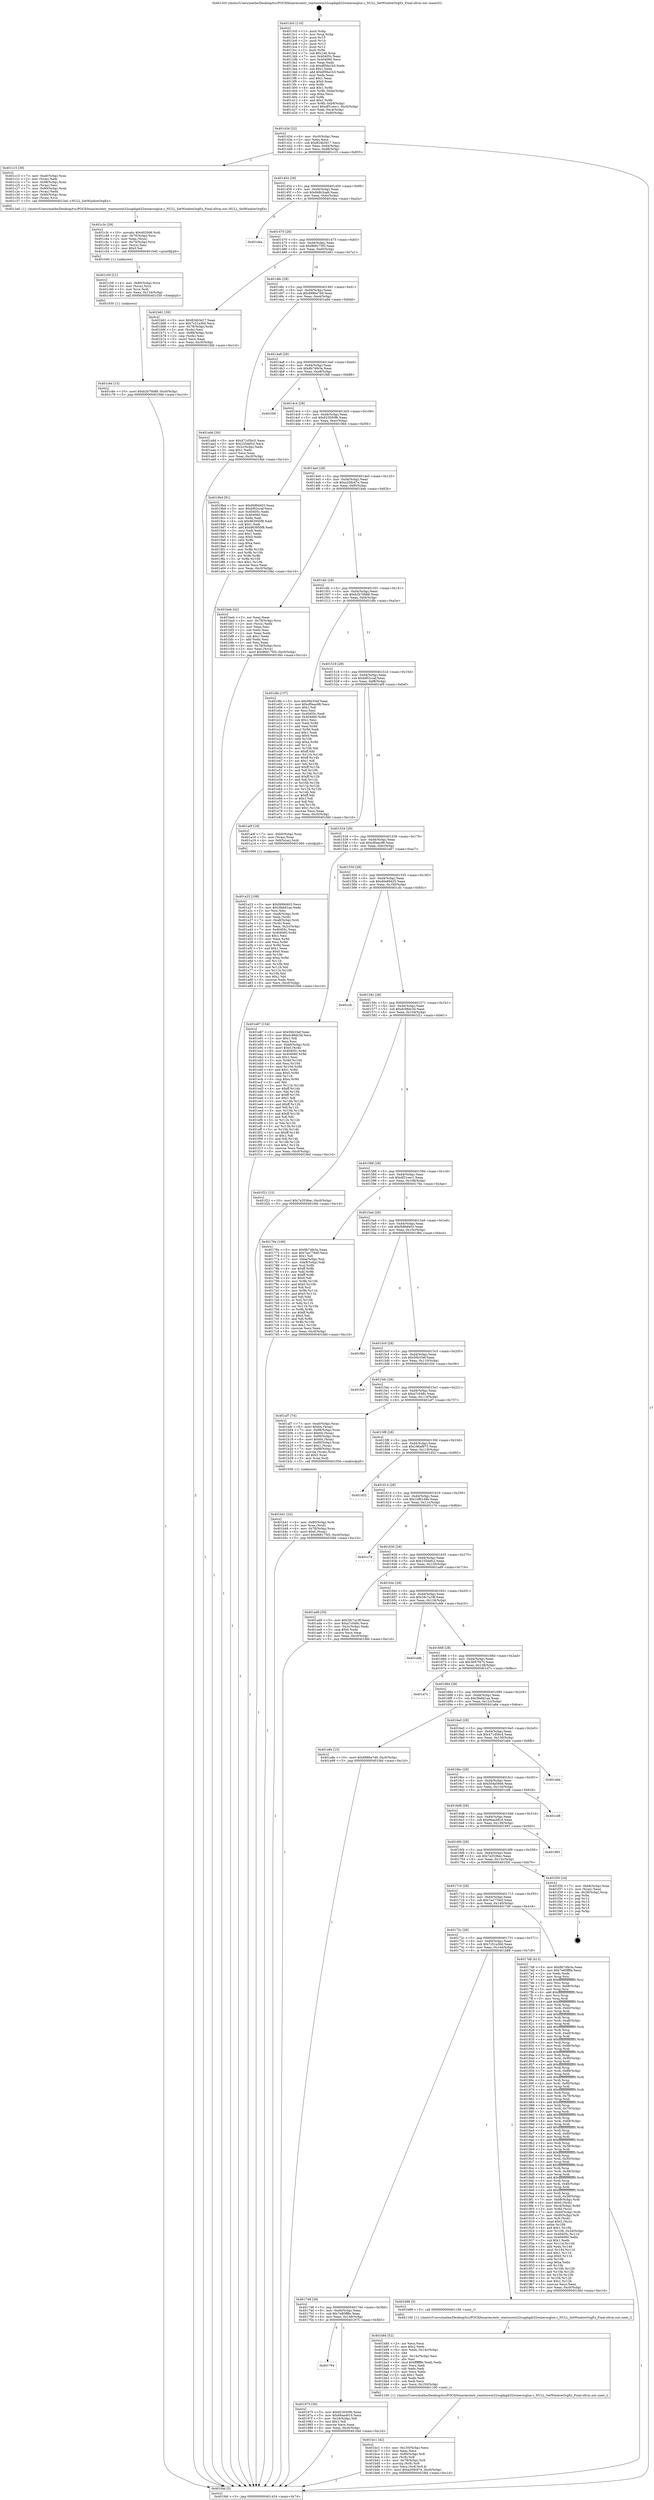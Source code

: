 digraph "0x4013c0" {
  label = "0x4013c0 (/mnt/c/Users/mathe/Desktop/tcc/POCII/binaries/extr_reactoswin32ssgdigdi32winerosglue.c_NULL_SetWindowOrgEx_Final-ollvm.out::main(0))"
  labelloc = "t"
  node[shape=record]

  Entry [label="",width=0.3,height=0.3,shape=circle,fillcolor=black,style=filled]
  "0x401434" [label="{
     0x401434 [32]\l
     | [instrs]\l
     &nbsp;&nbsp;0x401434 \<+6\>: mov -0xc0(%rbp),%eax\l
     &nbsp;&nbsp;0x40143a \<+2\>: mov %eax,%ecx\l
     &nbsp;&nbsp;0x40143c \<+6\>: sub $0x824b3d17,%ecx\l
     &nbsp;&nbsp;0x401442 \<+6\>: mov %eax,-0xd4(%rbp)\l
     &nbsp;&nbsp;0x401448 \<+6\>: mov %ecx,-0xd8(%rbp)\l
     &nbsp;&nbsp;0x40144e \<+6\>: je 0000000000401c15 \<main+0x855\>\l
  }"]
  "0x401c15" [label="{
     0x401c15 [39]\l
     | [instrs]\l
     &nbsp;&nbsp;0x401c15 \<+7\>: mov -0xa0(%rbp),%rax\l
     &nbsp;&nbsp;0x401c1c \<+2\>: mov (%rax),%edi\l
     &nbsp;&nbsp;0x401c1e \<+7\>: mov -0x98(%rbp),%rax\l
     &nbsp;&nbsp;0x401c25 \<+2\>: mov (%rax),%esi\l
     &nbsp;&nbsp;0x401c27 \<+7\>: mov -0x90(%rbp),%rax\l
     &nbsp;&nbsp;0x401c2e \<+2\>: mov (%rax),%edx\l
     &nbsp;&nbsp;0x401c30 \<+4\>: mov -0x80(%rbp),%rax\l
     &nbsp;&nbsp;0x401c34 \<+3\>: mov (%rax),%rcx\l
     &nbsp;&nbsp;0x401c37 \<+5\>: call 00000000004013a0 \<NULL_SetWindowOrgEx\>\l
     | [calls]\l
     &nbsp;&nbsp;0x4013a0 \{1\} (/mnt/c/Users/mathe/Desktop/tcc/POCII/binaries/extr_reactoswin32ssgdigdi32winerosglue.c_NULL_SetWindowOrgEx_Final-ollvm.out::NULL_SetWindowOrgEx)\l
  }"]
  "0x401454" [label="{
     0x401454 [28]\l
     | [instrs]\l
     &nbsp;&nbsp;0x401454 \<+5\>: jmp 0000000000401459 \<main+0x99\>\l
     &nbsp;&nbsp;0x401459 \<+6\>: mov -0xd4(%rbp),%eax\l
     &nbsp;&nbsp;0x40145f \<+5\>: sub $0x848c2aab,%eax\l
     &nbsp;&nbsp;0x401464 \<+6\>: mov %eax,-0xdc(%rbp)\l
     &nbsp;&nbsp;0x40146a \<+6\>: je 0000000000401dea \<main+0xa2a\>\l
  }"]
  Exit [label="",width=0.3,height=0.3,shape=circle,fillcolor=black,style=filled,peripheries=2]
  "0x401dea" [label="{
     0x401dea\l
  }", style=dashed]
  "0x401470" [label="{
     0x401470 [28]\l
     | [instrs]\l
     &nbsp;&nbsp;0x401470 \<+5\>: jmp 0000000000401475 \<main+0xb5\>\l
     &nbsp;&nbsp;0x401475 \<+6\>: mov -0xd4(%rbp),%eax\l
     &nbsp;&nbsp;0x40147b \<+5\>: sub $0x868175f3,%eax\l
     &nbsp;&nbsp;0x401480 \<+6\>: mov %eax,-0xe0(%rbp)\l
     &nbsp;&nbsp;0x401486 \<+6\>: je 0000000000401b61 \<main+0x7a1\>\l
  }"]
  "0x401c6e" [label="{
     0x401c6e [15]\l
     | [instrs]\l
     &nbsp;&nbsp;0x401c6e \<+10\>: movl $0xb2b70b88,-0xc0(%rbp)\l
     &nbsp;&nbsp;0x401c78 \<+5\>: jmp 0000000000401fdd \<main+0xc1d\>\l
  }"]
  "0x401b61" [label="{
     0x401b61 [39]\l
     | [instrs]\l
     &nbsp;&nbsp;0x401b61 \<+5\>: mov $0x824b3d17,%eax\l
     &nbsp;&nbsp;0x401b66 \<+5\>: mov $0x7c51a3b0,%ecx\l
     &nbsp;&nbsp;0x401b6b \<+4\>: mov -0x78(%rbp),%rdx\l
     &nbsp;&nbsp;0x401b6f \<+2\>: mov (%rdx),%esi\l
     &nbsp;&nbsp;0x401b71 \<+7\>: mov -0x88(%rbp),%rdx\l
     &nbsp;&nbsp;0x401b78 \<+2\>: cmp (%rdx),%esi\l
     &nbsp;&nbsp;0x401b7a \<+3\>: cmovl %ecx,%eax\l
     &nbsp;&nbsp;0x401b7d \<+6\>: mov %eax,-0xc0(%rbp)\l
     &nbsp;&nbsp;0x401b83 \<+5\>: jmp 0000000000401fdd \<main+0xc1d\>\l
  }"]
  "0x40148c" [label="{
     0x40148c [28]\l
     | [instrs]\l
     &nbsp;&nbsp;0x40148c \<+5\>: jmp 0000000000401491 \<main+0xd1\>\l
     &nbsp;&nbsp;0x401491 \<+6\>: mov -0xd4(%rbp),%eax\l
     &nbsp;&nbsp;0x401497 \<+5\>: sub $0x8986a749,%eax\l
     &nbsp;&nbsp;0x40149c \<+6\>: mov %eax,-0xe4(%rbp)\l
     &nbsp;&nbsp;0x4014a2 \<+6\>: je 0000000000401a9d \<main+0x6dd\>\l
  }"]
  "0x401c59" [label="{
     0x401c59 [21]\l
     | [instrs]\l
     &nbsp;&nbsp;0x401c59 \<+4\>: mov -0x80(%rbp),%rcx\l
     &nbsp;&nbsp;0x401c5d \<+3\>: mov (%rcx),%rcx\l
     &nbsp;&nbsp;0x401c60 \<+3\>: mov %rcx,%rdi\l
     &nbsp;&nbsp;0x401c63 \<+6\>: mov %eax,-0x154(%rbp)\l
     &nbsp;&nbsp;0x401c69 \<+5\>: call 0000000000401030 \<free@plt\>\l
     | [calls]\l
     &nbsp;&nbsp;0x401030 \{1\} (unknown)\l
  }"]
  "0x401a9d" [label="{
     0x401a9d [30]\l
     | [instrs]\l
     &nbsp;&nbsp;0x401a9d \<+5\>: mov $0x471d5bc5,%eax\l
     &nbsp;&nbsp;0x401aa2 \<+5\>: mov $0x235defc2,%ecx\l
     &nbsp;&nbsp;0x401aa7 \<+3\>: mov -0x2c(%rbp),%edx\l
     &nbsp;&nbsp;0x401aaa \<+3\>: cmp $0x1,%edx\l
     &nbsp;&nbsp;0x401aad \<+3\>: cmovl %ecx,%eax\l
     &nbsp;&nbsp;0x401ab0 \<+6\>: mov %eax,-0xc0(%rbp)\l
     &nbsp;&nbsp;0x401ab6 \<+5\>: jmp 0000000000401fdd \<main+0xc1d\>\l
  }"]
  "0x4014a8" [label="{
     0x4014a8 [28]\l
     | [instrs]\l
     &nbsp;&nbsp;0x4014a8 \<+5\>: jmp 00000000004014ad \<main+0xed\>\l
     &nbsp;&nbsp;0x4014ad \<+6\>: mov -0xd4(%rbp),%eax\l
     &nbsp;&nbsp;0x4014b3 \<+5\>: sub $0x8b74fe3a,%eax\l
     &nbsp;&nbsp;0x4014b8 \<+6\>: mov %eax,-0xe8(%rbp)\l
     &nbsp;&nbsp;0x4014be \<+6\>: je 0000000000401f48 \<main+0xb88\>\l
  }"]
  "0x401c3c" [label="{
     0x401c3c [29]\l
     | [instrs]\l
     &nbsp;&nbsp;0x401c3c \<+10\>: movabs $0x4020d6,%rdi\l
     &nbsp;&nbsp;0x401c46 \<+4\>: mov -0x70(%rbp),%rcx\l
     &nbsp;&nbsp;0x401c4a \<+2\>: mov %eax,(%rcx)\l
     &nbsp;&nbsp;0x401c4c \<+4\>: mov -0x70(%rbp),%rcx\l
     &nbsp;&nbsp;0x401c50 \<+2\>: mov (%rcx),%esi\l
     &nbsp;&nbsp;0x401c52 \<+2\>: mov $0x0,%al\l
     &nbsp;&nbsp;0x401c54 \<+5\>: call 0000000000401040 \<printf@plt\>\l
     | [calls]\l
     &nbsp;&nbsp;0x401040 \{1\} (unknown)\l
  }"]
  "0x401f48" [label="{
     0x401f48\l
  }", style=dashed]
  "0x4014c4" [label="{
     0x4014c4 [28]\l
     | [instrs]\l
     &nbsp;&nbsp;0x4014c4 \<+5\>: jmp 00000000004014c9 \<main+0x109\>\l
     &nbsp;&nbsp;0x4014c9 \<+6\>: mov -0xd4(%rbp),%eax\l
     &nbsp;&nbsp;0x4014cf \<+5\>: sub $0x923050fb,%eax\l
     &nbsp;&nbsp;0x4014d4 \<+6\>: mov %eax,-0xec(%rbp)\l
     &nbsp;&nbsp;0x4014da \<+6\>: je 00000000004019b4 \<main+0x5f4\>\l
  }"]
  "0x401bc1" [label="{
     0x401bc1 [42]\l
     | [instrs]\l
     &nbsp;&nbsp;0x401bc1 \<+6\>: mov -0x150(%rbp),%ecx\l
     &nbsp;&nbsp;0x401bc7 \<+3\>: imul %eax,%ecx\l
     &nbsp;&nbsp;0x401bca \<+4\>: mov -0x80(%rbp),%r8\l
     &nbsp;&nbsp;0x401bce \<+3\>: mov (%r8),%r8\l
     &nbsp;&nbsp;0x401bd1 \<+4\>: mov -0x78(%rbp),%r9\l
     &nbsp;&nbsp;0x401bd5 \<+3\>: movslq (%r9),%r9\l
     &nbsp;&nbsp;0x401bd8 \<+4\>: mov %ecx,(%r8,%r9,4)\l
     &nbsp;&nbsp;0x401bdc \<+10\>: movl $0xa209c67e,-0xc0(%rbp)\l
     &nbsp;&nbsp;0x401be6 \<+5\>: jmp 0000000000401fdd \<main+0xc1d\>\l
  }"]
  "0x4019b4" [label="{
     0x4019b4 [91]\l
     | [instrs]\l
     &nbsp;&nbsp;0x4019b4 \<+5\>: mov $0xf499d403,%eax\l
     &nbsp;&nbsp;0x4019b9 \<+5\>: mov $0xbf02ccaf,%ecx\l
     &nbsp;&nbsp;0x4019be \<+7\>: mov 0x40405c,%edx\l
     &nbsp;&nbsp;0x4019c5 \<+7\>: mov 0x404060,%esi\l
     &nbsp;&nbsp;0x4019cc \<+2\>: mov %edx,%edi\l
     &nbsp;&nbsp;0x4019ce \<+6\>: sub $0x863950f8,%edi\l
     &nbsp;&nbsp;0x4019d4 \<+3\>: sub $0x1,%edi\l
     &nbsp;&nbsp;0x4019d7 \<+6\>: add $0x863950f8,%edi\l
     &nbsp;&nbsp;0x4019dd \<+3\>: imul %edi,%edx\l
     &nbsp;&nbsp;0x4019e0 \<+3\>: and $0x1,%edx\l
     &nbsp;&nbsp;0x4019e3 \<+3\>: cmp $0x0,%edx\l
     &nbsp;&nbsp;0x4019e6 \<+4\>: sete %r8b\l
     &nbsp;&nbsp;0x4019ea \<+3\>: cmp $0xa,%esi\l
     &nbsp;&nbsp;0x4019ed \<+4\>: setl %r9b\l
     &nbsp;&nbsp;0x4019f1 \<+3\>: mov %r8b,%r10b\l
     &nbsp;&nbsp;0x4019f4 \<+3\>: and %r9b,%r10b\l
     &nbsp;&nbsp;0x4019f7 \<+3\>: xor %r9b,%r8b\l
     &nbsp;&nbsp;0x4019fa \<+3\>: or %r8b,%r10b\l
     &nbsp;&nbsp;0x4019fd \<+4\>: test $0x1,%r10b\l
     &nbsp;&nbsp;0x401a01 \<+3\>: cmovne %ecx,%eax\l
     &nbsp;&nbsp;0x401a04 \<+6\>: mov %eax,-0xc0(%rbp)\l
     &nbsp;&nbsp;0x401a0a \<+5\>: jmp 0000000000401fdd \<main+0xc1d\>\l
  }"]
  "0x4014e0" [label="{
     0x4014e0 [28]\l
     | [instrs]\l
     &nbsp;&nbsp;0x4014e0 \<+5\>: jmp 00000000004014e5 \<main+0x125\>\l
     &nbsp;&nbsp;0x4014e5 \<+6\>: mov -0xd4(%rbp),%eax\l
     &nbsp;&nbsp;0x4014eb \<+5\>: sub $0xa209c67e,%eax\l
     &nbsp;&nbsp;0x4014f0 \<+6\>: mov %eax,-0xf0(%rbp)\l
     &nbsp;&nbsp;0x4014f6 \<+6\>: je 0000000000401beb \<main+0x82b\>\l
  }"]
  "0x401b8d" [label="{
     0x401b8d [52]\l
     | [instrs]\l
     &nbsp;&nbsp;0x401b8d \<+2\>: xor %ecx,%ecx\l
     &nbsp;&nbsp;0x401b8f \<+5\>: mov $0x2,%edx\l
     &nbsp;&nbsp;0x401b94 \<+6\>: mov %edx,-0x14c(%rbp)\l
     &nbsp;&nbsp;0x401b9a \<+1\>: cltd\l
     &nbsp;&nbsp;0x401b9b \<+6\>: mov -0x14c(%rbp),%esi\l
     &nbsp;&nbsp;0x401ba1 \<+2\>: idiv %esi\l
     &nbsp;&nbsp;0x401ba3 \<+6\>: imul $0xfffffffe,%edx,%edx\l
     &nbsp;&nbsp;0x401ba9 \<+2\>: mov %ecx,%edi\l
     &nbsp;&nbsp;0x401bab \<+2\>: sub %edx,%edi\l
     &nbsp;&nbsp;0x401bad \<+2\>: mov %ecx,%edx\l
     &nbsp;&nbsp;0x401baf \<+3\>: sub $0x1,%edx\l
     &nbsp;&nbsp;0x401bb2 \<+2\>: add %edx,%edi\l
     &nbsp;&nbsp;0x401bb4 \<+2\>: sub %edi,%ecx\l
     &nbsp;&nbsp;0x401bb6 \<+6\>: mov %ecx,-0x150(%rbp)\l
     &nbsp;&nbsp;0x401bbc \<+5\>: call 0000000000401160 \<next_i\>\l
     | [calls]\l
     &nbsp;&nbsp;0x401160 \{1\} (/mnt/c/Users/mathe/Desktop/tcc/POCII/binaries/extr_reactoswin32ssgdigdi32winerosglue.c_NULL_SetWindowOrgEx_Final-ollvm.out::next_i)\l
  }"]
  "0x401beb" [label="{
     0x401beb [42]\l
     | [instrs]\l
     &nbsp;&nbsp;0x401beb \<+2\>: xor %eax,%eax\l
     &nbsp;&nbsp;0x401bed \<+4\>: mov -0x78(%rbp),%rcx\l
     &nbsp;&nbsp;0x401bf1 \<+2\>: mov (%rcx),%edx\l
     &nbsp;&nbsp;0x401bf3 \<+2\>: mov %eax,%esi\l
     &nbsp;&nbsp;0x401bf5 \<+2\>: sub %edx,%esi\l
     &nbsp;&nbsp;0x401bf7 \<+2\>: mov %eax,%edx\l
     &nbsp;&nbsp;0x401bf9 \<+3\>: sub $0x1,%edx\l
     &nbsp;&nbsp;0x401bfc \<+2\>: add %edx,%esi\l
     &nbsp;&nbsp;0x401bfe \<+2\>: sub %esi,%eax\l
     &nbsp;&nbsp;0x401c00 \<+4\>: mov -0x78(%rbp),%rcx\l
     &nbsp;&nbsp;0x401c04 \<+2\>: mov %eax,(%rcx)\l
     &nbsp;&nbsp;0x401c06 \<+10\>: movl $0x868175f3,-0xc0(%rbp)\l
     &nbsp;&nbsp;0x401c10 \<+5\>: jmp 0000000000401fdd \<main+0xc1d\>\l
  }"]
  "0x4014fc" [label="{
     0x4014fc [28]\l
     | [instrs]\l
     &nbsp;&nbsp;0x4014fc \<+5\>: jmp 0000000000401501 \<main+0x141\>\l
     &nbsp;&nbsp;0x401501 \<+6\>: mov -0xd4(%rbp),%eax\l
     &nbsp;&nbsp;0x401507 \<+5\>: sub $0xb2b70b88,%eax\l
     &nbsp;&nbsp;0x40150c \<+6\>: mov %eax,-0xf4(%rbp)\l
     &nbsp;&nbsp;0x401512 \<+6\>: je 0000000000401dfe \<main+0xa3e\>\l
  }"]
  "0x401b41" [label="{
     0x401b41 [32]\l
     | [instrs]\l
     &nbsp;&nbsp;0x401b41 \<+4\>: mov -0x80(%rbp),%rdi\l
     &nbsp;&nbsp;0x401b45 \<+3\>: mov %rax,(%rdi)\l
     &nbsp;&nbsp;0x401b48 \<+4\>: mov -0x78(%rbp),%rax\l
     &nbsp;&nbsp;0x401b4c \<+6\>: movl $0x0,(%rax)\l
     &nbsp;&nbsp;0x401b52 \<+10\>: movl $0x868175f3,-0xc0(%rbp)\l
     &nbsp;&nbsp;0x401b5c \<+5\>: jmp 0000000000401fdd \<main+0xc1d\>\l
  }"]
  "0x401dfe" [label="{
     0x401dfe [137]\l
     | [instrs]\l
     &nbsp;&nbsp;0x401dfe \<+5\>: mov $0x56b33ef,%eax\l
     &nbsp;&nbsp;0x401e03 \<+5\>: mov $0xcf0eac98,%ecx\l
     &nbsp;&nbsp;0x401e08 \<+2\>: mov $0x1,%dl\l
     &nbsp;&nbsp;0x401e0a \<+2\>: xor %esi,%esi\l
     &nbsp;&nbsp;0x401e0c \<+7\>: mov 0x40405c,%edi\l
     &nbsp;&nbsp;0x401e13 \<+8\>: mov 0x404060,%r8d\l
     &nbsp;&nbsp;0x401e1b \<+3\>: sub $0x1,%esi\l
     &nbsp;&nbsp;0x401e1e \<+3\>: mov %edi,%r9d\l
     &nbsp;&nbsp;0x401e21 \<+3\>: add %esi,%r9d\l
     &nbsp;&nbsp;0x401e24 \<+4\>: imul %r9d,%edi\l
     &nbsp;&nbsp;0x401e28 \<+3\>: and $0x1,%edi\l
     &nbsp;&nbsp;0x401e2b \<+3\>: cmp $0x0,%edi\l
     &nbsp;&nbsp;0x401e2e \<+4\>: sete %r10b\l
     &nbsp;&nbsp;0x401e32 \<+4\>: cmp $0xa,%r8d\l
     &nbsp;&nbsp;0x401e36 \<+4\>: setl %r11b\l
     &nbsp;&nbsp;0x401e3a \<+3\>: mov %r10b,%bl\l
     &nbsp;&nbsp;0x401e3d \<+3\>: xor $0xff,%bl\l
     &nbsp;&nbsp;0x401e40 \<+3\>: mov %r11b,%r14b\l
     &nbsp;&nbsp;0x401e43 \<+4\>: xor $0xff,%r14b\l
     &nbsp;&nbsp;0x401e47 \<+3\>: xor $0x1,%dl\l
     &nbsp;&nbsp;0x401e4a \<+3\>: mov %bl,%r15b\l
     &nbsp;&nbsp;0x401e4d \<+4\>: and $0xff,%r15b\l
     &nbsp;&nbsp;0x401e51 \<+3\>: and %dl,%r10b\l
     &nbsp;&nbsp;0x401e54 \<+3\>: mov %r14b,%r12b\l
     &nbsp;&nbsp;0x401e57 \<+4\>: and $0xff,%r12b\l
     &nbsp;&nbsp;0x401e5b \<+3\>: and %dl,%r11b\l
     &nbsp;&nbsp;0x401e5e \<+3\>: or %r10b,%r15b\l
     &nbsp;&nbsp;0x401e61 \<+3\>: or %r11b,%r12b\l
     &nbsp;&nbsp;0x401e64 \<+3\>: xor %r12b,%r15b\l
     &nbsp;&nbsp;0x401e67 \<+3\>: or %r14b,%bl\l
     &nbsp;&nbsp;0x401e6a \<+3\>: xor $0xff,%bl\l
     &nbsp;&nbsp;0x401e6d \<+3\>: or $0x1,%dl\l
     &nbsp;&nbsp;0x401e70 \<+2\>: and %dl,%bl\l
     &nbsp;&nbsp;0x401e72 \<+3\>: or %bl,%r15b\l
     &nbsp;&nbsp;0x401e75 \<+4\>: test $0x1,%r15b\l
     &nbsp;&nbsp;0x401e79 \<+3\>: cmovne %ecx,%eax\l
     &nbsp;&nbsp;0x401e7c \<+6\>: mov %eax,-0xc0(%rbp)\l
     &nbsp;&nbsp;0x401e82 \<+5\>: jmp 0000000000401fdd \<main+0xc1d\>\l
  }"]
  "0x401518" [label="{
     0x401518 [28]\l
     | [instrs]\l
     &nbsp;&nbsp;0x401518 \<+5\>: jmp 000000000040151d \<main+0x15d\>\l
     &nbsp;&nbsp;0x40151d \<+6\>: mov -0xd4(%rbp),%eax\l
     &nbsp;&nbsp;0x401523 \<+5\>: sub $0xbf02ccaf,%eax\l
     &nbsp;&nbsp;0x401528 \<+6\>: mov %eax,-0xf8(%rbp)\l
     &nbsp;&nbsp;0x40152e \<+6\>: je 0000000000401a0f \<main+0x64f\>\l
  }"]
  "0x401a22" [label="{
     0x401a22 [108]\l
     | [instrs]\l
     &nbsp;&nbsp;0x401a22 \<+5\>: mov $0xf499d403,%ecx\l
     &nbsp;&nbsp;0x401a27 \<+5\>: mov $0x3fa6d1ae,%edx\l
     &nbsp;&nbsp;0x401a2c \<+2\>: xor %esi,%esi\l
     &nbsp;&nbsp;0x401a2e \<+7\>: mov -0xa8(%rbp),%rdi\l
     &nbsp;&nbsp;0x401a35 \<+2\>: mov %eax,(%rdi)\l
     &nbsp;&nbsp;0x401a37 \<+7\>: mov -0xa8(%rbp),%rdi\l
     &nbsp;&nbsp;0x401a3e \<+2\>: mov (%rdi),%eax\l
     &nbsp;&nbsp;0x401a40 \<+3\>: mov %eax,-0x2c(%rbp)\l
     &nbsp;&nbsp;0x401a43 \<+7\>: mov 0x40405c,%eax\l
     &nbsp;&nbsp;0x401a4a \<+8\>: mov 0x404060,%r8d\l
     &nbsp;&nbsp;0x401a52 \<+3\>: sub $0x1,%esi\l
     &nbsp;&nbsp;0x401a55 \<+3\>: mov %eax,%r9d\l
     &nbsp;&nbsp;0x401a58 \<+3\>: add %esi,%r9d\l
     &nbsp;&nbsp;0x401a5b \<+4\>: imul %r9d,%eax\l
     &nbsp;&nbsp;0x401a5f \<+3\>: and $0x1,%eax\l
     &nbsp;&nbsp;0x401a62 \<+3\>: cmp $0x0,%eax\l
     &nbsp;&nbsp;0x401a65 \<+4\>: sete %r10b\l
     &nbsp;&nbsp;0x401a69 \<+4\>: cmp $0xa,%r8d\l
     &nbsp;&nbsp;0x401a6d \<+4\>: setl %r11b\l
     &nbsp;&nbsp;0x401a71 \<+3\>: mov %r10b,%bl\l
     &nbsp;&nbsp;0x401a74 \<+3\>: and %r11b,%bl\l
     &nbsp;&nbsp;0x401a77 \<+3\>: xor %r11b,%r10b\l
     &nbsp;&nbsp;0x401a7a \<+3\>: or %r10b,%bl\l
     &nbsp;&nbsp;0x401a7d \<+3\>: test $0x1,%bl\l
     &nbsp;&nbsp;0x401a80 \<+3\>: cmovne %edx,%ecx\l
     &nbsp;&nbsp;0x401a83 \<+6\>: mov %ecx,-0xc0(%rbp)\l
     &nbsp;&nbsp;0x401a89 \<+5\>: jmp 0000000000401fdd \<main+0xc1d\>\l
  }"]
  "0x401a0f" [label="{
     0x401a0f [19]\l
     | [instrs]\l
     &nbsp;&nbsp;0x401a0f \<+7\>: mov -0xb0(%rbp),%rax\l
     &nbsp;&nbsp;0x401a16 \<+3\>: mov (%rax),%rax\l
     &nbsp;&nbsp;0x401a19 \<+4\>: mov 0x8(%rax),%rdi\l
     &nbsp;&nbsp;0x401a1d \<+5\>: call 0000000000401060 \<atoi@plt\>\l
     | [calls]\l
     &nbsp;&nbsp;0x401060 \{1\} (unknown)\l
  }"]
  "0x401534" [label="{
     0x401534 [28]\l
     | [instrs]\l
     &nbsp;&nbsp;0x401534 \<+5\>: jmp 0000000000401539 \<main+0x179\>\l
     &nbsp;&nbsp;0x401539 \<+6\>: mov -0xd4(%rbp),%eax\l
     &nbsp;&nbsp;0x40153f \<+5\>: sub $0xcf0eac98,%eax\l
     &nbsp;&nbsp;0x401544 \<+6\>: mov %eax,-0xfc(%rbp)\l
     &nbsp;&nbsp;0x40154a \<+6\>: je 0000000000401e87 \<main+0xac7\>\l
  }"]
  "0x401764" [label="{
     0x401764\l
  }", style=dashed]
  "0x401e87" [label="{
     0x401e87 [154]\l
     | [instrs]\l
     &nbsp;&nbsp;0x401e87 \<+5\>: mov $0x56b33ef,%eax\l
     &nbsp;&nbsp;0x401e8c \<+5\>: mov $0xdc98dc3d,%ecx\l
     &nbsp;&nbsp;0x401e91 \<+2\>: mov $0x1,%dl\l
     &nbsp;&nbsp;0x401e93 \<+2\>: xor %esi,%esi\l
     &nbsp;&nbsp;0x401e95 \<+7\>: mov -0xb8(%rbp),%rdi\l
     &nbsp;&nbsp;0x401e9c \<+6\>: movl $0x0,(%rdi)\l
     &nbsp;&nbsp;0x401ea2 \<+8\>: mov 0x40405c,%r8d\l
     &nbsp;&nbsp;0x401eaa \<+8\>: mov 0x404060,%r9d\l
     &nbsp;&nbsp;0x401eb2 \<+3\>: sub $0x1,%esi\l
     &nbsp;&nbsp;0x401eb5 \<+3\>: mov %r8d,%r10d\l
     &nbsp;&nbsp;0x401eb8 \<+3\>: add %esi,%r10d\l
     &nbsp;&nbsp;0x401ebb \<+4\>: imul %r10d,%r8d\l
     &nbsp;&nbsp;0x401ebf \<+4\>: and $0x1,%r8d\l
     &nbsp;&nbsp;0x401ec3 \<+4\>: cmp $0x0,%r8d\l
     &nbsp;&nbsp;0x401ec7 \<+4\>: sete %r11b\l
     &nbsp;&nbsp;0x401ecb \<+4\>: cmp $0xa,%r9d\l
     &nbsp;&nbsp;0x401ecf \<+3\>: setl %bl\l
     &nbsp;&nbsp;0x401ed2 \<+3\>: mov %r11b,%r14b\l
     &nbsp;&nbsp;0x401ed5 \<+4\>: xor $0xff,%r14b\l
     &nbsp;&nbsp;0x401ed9 \<+3\>: mov %bl,%r15b\l
     &nbsp;&nbsp;0x401edc \<+4\>: xor $0xff,%r15b\l
     &nbsp;&nbsp;0x401ee0 \<+3\>: xor $0x1,%dl\l
     &nbsp;&nbsp;0x401ee3 \<+3\>: mov %r14b,%r12b\l
     &nbsp;&nbsp;0x401ee6 \<+4\>: and $0xff,%r12b\l
     &nbsp;&nbsp;0x401eea \<+3\>: and %dl,%r11b\l
     &nbsp;&nbsp;0x401eed \<+3\>: mov %r15b,%r13b\l
     &nbsp;&nbsp;0x401ef0 \<+4\>: and $0xff,%r13b\l
     &nbsp;&nbsp;0x401ef4 \<+2\>: and %dl,%bl\l
     &nbsp;&nbsp;0x401ef6 \<+3\>: or %r11b,%r12b\l
     &nbsp;&nbsp;0x401ef9 \<+3\>: or %bl,%r13b\l
     &nbsp;&nbsp;0x401efc \<+3\>: xor %r13b,%r12b\l
     &nbsp;&nbsp;0x401eff \<+3\>: or %r15b,%r14b\l
     &nbsp;&nbsp;0x401f02 \<+4\>: xor $0xff,%r14b\l
     &nbsp;&nbsp;0x401f06 \<+3\>: or $0x1,%dl\l
     &nbsp;&nbsp;0x401f09 \<+3\>: and %dl,%r14b\l
     &nbsp;&nbsp;0x401f0c \<+3\>: or %r14b,%r12b\l
     &nbsp;&nbsp;0x401f0f \<+4\>: test $0x1,%r12b\l
     &nbsp;&nbsp;0x401f13 \<+3\>: cmovne %ecx,%eax\l
     &nbsp;&nbsp;0x401f16 \<+6\>: mov %eax,-0xc0(%rbp)\l
     &nbsp;&nbsp;0x401f1c \<+5\>: jmp 0000000000401fdd \<main+0xc1d\>\l
  }"]
  "0x401550" [label="{
     0x401550 [28]\l
     | [instrs]\l
     &nbsp;&nbsp;0x401550 \<+5\>: jmp 0000000000401555 \<main+0x195\>\l
     &nbsp;&nbsp;0x401555 \<+6\>: mov -0xd4(%rbp),%eax\l
     &nbsp;&nbsp;0x40155b \<+5\>: sub $0xd0e89425,%eax\l
     &nbsp;&nbsp;0x401560 \<+6\>: mov %eax,-0x100(%rbp)\l
     &nbsp;&nbsp;0x401566 \<+6\>: je 0000000000401cfc \<main+0x93c\>\l
  }"]
  "0x401975" [label="{
     0x401975 [30]\l
     | [instrs]\l
     &nbsp;&nbsp;0x401975 \<+5\>: mov $0x923050fb,%eax\l
     &nbsp;&nbsp;0x40197a \<+5\>: mov $0x66aa4816,%ecx\l
     &nbsp;&nbsp;0x40197f \<+3\>: mov -0x2d(%rbp),%dl\l
     &nbsp;&nbsp;0x401982 \<+3\>: test $0x1,%dl\l
     &nbsp;&nbsp;0x401985 \<+3\>: cmovne %ecx,%eax\l
     &nbsp;&nbsp;0x401988 \<+6\>: mov %eax,-0xc0(%rbp)\l
     &nbsp;&nbsp;0x40198e \<+5\>: jmp 0000000000401fdd \<main+0xc1d\>\l
  }"]
  "0x401cfc" [label="{
     0x401cfc\l
  }", style=dashed]
  "0x40156c" [label="{
     0x40156c [28]\l
     | [instrs]\l
     &nbsp;&nbsp;0x40156c \<+5\>: jmp 0000000000401571 \<main+0x1b1\>\l
     &nbsp;&nbsp;0x401571 \<+6\>: mov -0xd4(%rbp),%eax\l
     &nbsp;&nbsp;0x401577 \<+5\>: sub $0xdc98dc3d,%eax\l
     &nbsp;&nbsp;0x40157c \<+6\>: mov %eax,-0x104(%rbp)\l
     &nbsp;&nbsp;0x401582 \<+6\>: je 0000000000401f21 \<main+0xb61\>\l
  }"]
  "0x401748" [label="{
     0x401748 [28]\l
     | [instrs]\l
     &nbsp;&nbsp;0x401748 \<+5\>: jmp 000000000040174d \<main+0x38d\>\l
     &nbsp;&nbsp;0x40174d \<+6\>: mov -0xd4(%rbp),%eax\l
     &nbsp;&nbsp;0x401753 \<+5\>: sub $0x7e80ff8e,%eax\l
     &nbsp;&nbsp;0x401758 \<+6\>: mov %eax,-0x148(%rbp)\l
     &nbsp;&nbsp;0x40175e \<+6\>: je 0000000000401975 \<main+0x5b5\>\l
  }"]
  "0x401f21" [label="{
     0x401f21 [15]\l
     | [instrs]\l
     &nbsp;&nbsp;0x401f21 \<+10\>: movl $0x7a3536ec,-0xc0(%rbp)\l
     &nbsp;&nbsp;0x401f2b \<+5\>: jmp 0000000000401fdd \<main+0xc1d\>\l
  }"]
  "0x401588" [label="{
     0x401588 [28]\l
     | [instrs]\l
     &nbsp;&nbsp;0x401588 \<+5\>: jmp 000000000040158d \<main+0x1cd\>\l
     &nbsp;&nbsp;0x40158d \<+6\>: mov -0xd4(%rbp),%eax\l
     &nbsp;&nbsp;0x401593 \<+5\>: sub $0xdf31eec1,%eax\l
     &nbsp;&nbsp;0x401598 \<+6\>: mov %eax,-0x108(%rbp)\l
     &nbsp;&nbsp;0x40159e \<+6\>: je 000000000040176e \<main+0x3ae\>\l
  }"]
  "0x401b88" [label="{
     0x401b88 [5]\l
     | [instrs]\l
     &nbsp;&nbsp;0x401b88 \<+5\>: call 0000000000401160 \<next_i\>\l
     | [calls]\l
     &nbsp;&nbsp;0x401160 \{1\} (/mnt/c/Users/mathe/Desktop/tcc/POCII/binaries/extr_reactoswin32ssgdigdi32winerosglue.c_NULL_SetWindowOrgEx_Final-ollvm.out::next_i)\l
  }"]
  "0x40176e" [label="{
     0x40176e [106]\l
     | [instrs]\l
     &nbsp;&nbsp;0x40176e \<+5\>: mov $0x8b74fe3a,%eax\l
     &nbsp;&nbsp;0x401773 \<+5\>: mov $0x7aa776e0,%ecx\l
     &nbsp;&nbsp;0x401778 \<+2\>: mov $0x1,%dl\l
     &nbsp;&nbsp;0x40177a \<+7\>: mov -0xba(%rbp),%sil\l
     &nbsp;&nbsp;0x401781 \<+7\>: mov -0xb9(%rbp),%dil\l
     &nbsp;&nbsp;0x401788 \<+3\>: mov %sil,%r8b\l
     &nbsp;&nbsp;0x40178b \<+4\>: xor $0xff,%r8b\l
     &nbsp;&nbsp;0x40178f \<+3\>: mov %dil,%r9b\l
     &nbsp;&nbsp;0x401792 \<+4\>: xor $0xff,%r9b\l
     &nbsp;&nbsp;0x401796 \<+3\>: xor $0x0,%dl\l
     &nbsp;&nbsp;0x401799 \<+3\>: mov %r8b,%r10b\l
     &nbsp;&nbsp;0x40179c \<+4\>: and $0x0,%r10b\l
     &nbsp;&nbsp;0x4017a0 \<+3\>: and %dl,%sil\l
     &nbsp;&nbsp;0x4017a3 \<+3\>: mov %r9b,%r11b\l
     &nbsp;&nbsp;0x4017a6 \<+4\>: and $0x0,%r11b\l
     &nbsp;&nbsp;0x4017aa \<+3\>: and %dl,%dil\l
     &nbsp;&nbsp;0x4017ad \<+3\>: or %sil,%r10b\l
     &nbsp;&nbsp;0x4017b0 \<+3\>: or %dil,%r11b\l
     &nbsp;&nbsp;0x4017b3 \<+3\>: xor %r11b,%r10b\l
     &nbsp;&nbsp;0x4017b6 \<+3\>: or %r9b,%r8b\l
     &nbsp;&nbsp;0x4017b9 \<+4\>: xor $0xff,%r8b\l
     &nbsp;&nbsp;0x4017bd \<+3\>: or $0x0,%dl\l
     &nbsp;&nbsp;0x4017c0 \<+3\>: and %dl,%r8b\l
     &nbsp;&nbsp;0x4017c3 \<+3\>: or %r8b,%r10b\l
     &nbsp;&nbsp;0x4017c6 \<+4\>: test $0x1,%r10b\l
     &nbsp;&nbsp;0x4017ca \<+3\>: cmovne %ecx,%eax\l
     &nbsp;&nbsp;0x4017cd \<+6\>: mov %eax,-0xc0(%rbp)\l
     &nbsp;&nbsp;0x4017d3 \<+5\>: jmp 0000000000401fdd \<main+0xc1d\>\l
  }"]
  "0x4015a4" [label="{
     0x4015a4 [28]\l
     | [instrs]\l
     &nbsp;&nbsp;0x4015a4 \<+5\>: jmp 00000000004015a9 \<main+0x1e9\>\l
     &nbsp;&nbsp;0x4015a9 \<+6\>: mov -0xd4(%rbp),%eax\l
     &nbsp;&nbsp;0x4015af \<+5\>: sub $0xf499d403,%eax\l
     &nbsp;&nbsp;0x4015b4 \<+6\>: mov %eax,-0x10c(%rbp)\l
     &nbsp;&nbsp;0x4015ba \<+6\>: je 0000000000401f8d \<main+0xbcd\>\l
  }"]
  "0x401fdd" [label="{
     0x401fdd [5]\l
     | [instrs]\l
     &nbsp;&nbsp;0x401fdd \<+5\>: jmp 0000000000401434 \<main+0x74\>\l
  }"]
  "0x4013c0" [label="{
     0x4013c0 [116]\l
     | [instrs]\l
     &nbsp;&nbsp;0x4013c0 \<+1\>: push %rbp\l
     &nbsp;&nbsp;0x4013c1 \<+3\>: mov %rsp,%rbp\l
     &nbsp;&nbsp;0x4013c4 \<+2\>: push %r15\l
     &nbsp;&nbsp;0x4013c6 \<+2\>: push %r14\l
     &nbsp;&nbsp;0x4013c8 \<+2\>: push %r13\l
     &nbsp;&nbsp;0x4013ca \<+2\>: push %r12\l
     &nbsp;&nbsp;0x4013cc \<+1\>: push %rbx\l
     &nbsp;&nbsp;0x4013cd \<+7\>: sub $0x148,%rsp\l
     &nbsp;&nbsp;0x4013d4 \<+7\>: mov 0x40405c,%eax\l
     &nbsp;&nbsp;0x4013db \<+7\>: mov 0x404060,%ecx\l
     &nbsp;&nbsp;0x4013e2 \<+2\>: mov %eax,%edx\l
     &nbsp;&nbsp;0x4013e4 \<+6\>: sub $0xdf56a1b3,%edx\l
     &nbsp;&nbsp;0x4013ea \<+3\>: sub $0x1,%edx\l
     &nbsp;&nbsp;0x4013ed \<+6\>: add $0xdf56a1b3,%edx\l
     &nbsp;&nbsp;0x4013f3 \<+3\>: imul %edx,%eax\l
     &nbsp;&nbsp;0x4013f6 \<+3\>: and $0x1,%eax\l
     &nbsp;&nbsp;0x4013f9 \<+3\>: cmp $0x0,%eax\l
     &nbsp;&nbsp;0x4013fc \<+4\>: sete %r8b\l
     &nbsp;&nbsp;0x401400 \<+4\>: and $0x1,%r8b\l
     &nbsp;&nbsp;0x401404 \<+7\>: mov %r8b,-0xba(%rbp)\l
     &nbsp;&nbsp;0x40140b \<+3\>: cmp $0xa,%ecx\l
     &nbsp;&nbsp;0x40140e \<+4\>: setl %r8b\l
     &nbsp;&nbsp;0x401412 \<+4\>: and $0x1,%r8b\l
     &nbsp;&nbsp;0x401416 \<+7\>: mov %r8b,-0xb9(%rbp)\l
     &nbsp;&nbsp;0x40141d \<+10\>: movl $0xdf31eec1,-0xc0(%rbp)\l
     &nbsp;&nbsp;0x401427 \<+6\>: mov %edi,-0xc4(%rbp)\l
     &nbsp;&nbsp;0x40142d \<+7\>: mov %rsi,-0xd0(%rbp)\l
  }"]
  "0x40172c" [label="{
     0x40172c [28]\l
     | [instrs]\l
     &nbsp;&nbsp;0x40172c \<+5\>: jmp 0000000000401731 \<main+0x371\>\l
     &nbsp;&nbsp;0x401731 \<+6\>: mov -0xd4(%rbp),%eax\l
     &nbsp;&nbsp;0x401737 \<+5\>: sub $0x7c51a3b0,%eax\l
     &nbsp;&nbsp;0x40173c \<+6\>: mov %eax,-0x144(%rbp)\l
     &nbsp;&nbsp;0x401742 \<+6\>: je 0000000000401b88 \<main+0x7c8\>\l
  }"]
  "0x401f8d" [label="{
     0x401f8d\l
  }", style=dashed]
  "0x4015c0" [label="{
     0x4015c0 [28]\l
     | [instrs]\l
     &nbsp;&nbsp;0x4015c0 \<+5\>: jmp 00000000004015c5 \<main+0x205\>\l
     &nbsp;&nbsp;0x4015c5 \<+6\>: mov -0xd4(%rbp),%eax\l
     &nbsp;&nbsp;0x4015cb \<+5\>: sub $0x56b33ef,%eax\l
     &nbsp;&nbsp;0x4015d0 \<+6\>: mov %eax,-0x110(%rbp)\l
     &nbsp;&nbsp;0x4015d6 \<+6\>: je 0000000000401fc6 \<main+0xc06\>\l
  }"]
  "0x4017d8" [label="{
     0x4017d8 [413]\l
     | [instrs]\l
     &nbsp;&nbsp;0x4017d8 \<+5\>: mov $0x8b74fe3a,%eax\l
     &nbsp;&nbsp;0x4017dd \<+5\>: mov $0x7e80ff8e,%ecx\l
     &nbsp;&nbsp;0x4017e2 \<+2\>: xor %edx,%edx\l
     &nbsp;&nbsp;0x4017e4 \<+3\>: mov %rsp,%rsi\l
     &nbsp;&nbsp;0x4017e7 \<+4\>: add $0xfffffffffffffff0,%rsi\l
     &nbsp;&nbsp;0x4017eb \<+3\>: mov %rsi,%rsp\l
     &nbsp;&nbsp;0x4017ee \<+7\>: mov %rsi,-0xb8(%rbp)\l
     &nbsp;&nbsp;0x4017f5 \<+3\>: mov %rsp,%rsi\l
     &nbsp;&nbsp;0x4017f8 \<+4\>: add $0xfffffffffffffff0,%rsi\l
     &nbsp;&nbsp;0x4017fc \<+3\>: mov %rsi,%rsp\l
     &nbsp;&nbsp;0x4017ff \<+3\>: mov %rsp,%rdi\l
     &nbsp;&nbsp;0x401802 \<+4\>: add $0xfffffffffffffff0,%rdi\l
     &nbsp;&nbsp;0x401806 \<+3\>: mov %rdi,%rsp\l
     &nbsp;&nbsp;0x401809 \<+7\>: mov %rdi,-0xb0(%rbp)\l
     &nbsp;&nbsp;0x401810 \<+3\>: mov %rsp,%rdi\l
     &nbsp;&nbsp;0x401813 \<+4\>: add $0xfffffffffffffff0,%rdi\l
     &nbsp;&nbsp;0x401817 \<+3\>: mov %rdi,%rsp\l
     &nbsp;&nbsp;0x40181a \<+7\>: mov %rdi,-0xa8(%rbp)\l
     &nbsp;&nbsp;0x401821 \<+3\>: mov %rsp,%rdi\l
     &nbsp;&nbsp;0x401824 \<+4\>: add $0xfffffffffffffff0,%rdi\l
     &nbsp;&nbsp;0x401828 \<+3\>: mov %rdi,%rsp\l
     &nbsp;&nbsp;0x40182b \<+7\>: mov %rdi,-0xa0(%rbp)\l
     &nbsp;&nbsp;0x401832 \<+3\>: mov %rsp,%rdi\l
     &nbsp;&nbsp;0x401835 \<+4\>: add $0xfffffffffffffff0,%rdi\l
     &nbsp;&nbsp;0x401839 \<+3\>: mov %rdi,%rsp\l
     &nbsp;&nbsp;0x40183c \<+7\>: mov %rdi,-0x98(%rbp)\l
     &nbsp;&nbsp;0x401843 \<+3\>: mov %rsp,%rdi\l
     &nbsp;&nbsp;0x401846 \<+4\>: add $0xfffffffffffffff0,%rdi\l
     &nbsp;&nbsp;0x40184a \<+3\>: mov %rdi,%rsp\l
     &nbsp;&nbsp;0x40184d \<+7\>: mov %rdi,-0x90(%rbp)\l
     &nbsp;&nbsp;0x401854 \<+3\>: mov %rsp,%rdi\l
     &nbsp;&nbsp;0x401857 \<+4\>: add $0xfffffffffffffff0,%rdi\l
     &nbsp;&nbsp;0x40185b \<+3\>: mov %rdi,%rsp\l
     &nbsp;&nbsp;0x40185e \<+7\>: mov %rdi,-0x88(%rbp)\l
     &nbsp;&nbsp;0x401865 \<+3\>: mov %rsp,%rdi\l
     &nbsp;&nbsp;0x401868 \<+4\>: add $0xfffffffffffffff0,%rdi\l
     &nbsp;&nbsp;0x40186c \<+3\>: mov %rdi,%rsp\l
     &nbsp;&nbsp;0x40186f \<+4\>: mov %rdi,-0x80(%rbp)\l
     &nbsp;&nbsp;0x401873 \<+3\>: mov %rsp,%rdi\l
     &nbsp;&nbsp;0x401876 \<+4\>: add $0xfffffffffffffff0,%rdi\l
     &nbsp;&nbsp;0x40187a \<+3\>: mov %rdi,%rsp\l
     &nbsp;&nbsp;0x40187d \<+4\>: mov %rdi,-0x78(%rbp)\l
     &nbsp;&nbsp;0x401881 \<+3\>: mov %rsp,%rdi\l
     &nbsp;&nbsp;0x401884 \<+4\>: add $0xfffffffffffffff0,%rdi\l
     &nbsp;&nbsp;0x401888 \<+3\>: mov %rdi,%rsp\l
     &nbsp;&nbsp;0x40188b \<+4\>: mov %rdi,-0x70(%rbp)\l
     &nbsp;&nbsp;0x40188f \<+3\>: mov %rsp,%rdi\l
     &nbsp;&nbsp;0x401892 \<+4\>: add $0xfffffffffffffff0,%rdi\l
     &nbsp;&nbsp;0x401896 \<+3\>: mov %rdi,%rsp\l
     &nbsp;&nbsp;0x401899 \<+4\>: mov %rdi,-0x68(%rbp)\l
     &nbsp;&nbsp;0x40189d \<+3\>: mov %rsp,%rdi\l
     &nbsp;&nbsp;0x4018a0 \<+4\>: add $0xfffffffffffffff0,%rdi\l
     &nbsp;&nbsp;0x4018a4 \<+3\>: mov %rdi,%rsp\l
     &nbsp;&nbsp;0x4018a7 \<+4\>: mov %rdi,-0x60(%rbp)\l
     &nbsp;&nbsp;0x4018ab \<+3\>: mov %rsp,%rdi\l
     &nbsp;&nbsp;0x4018ae \<+4\>: add $0xfffffffffffffff0,%rdi\l
     &nbsp;&nbsp;0x4018b2 \<+3\>: mov %rdi,%rsp\l
     &nbsp;&nbsp;0x4018b5 \<+4\>: mov %rdi,-0x58(%rbp)\l
     &nbsp;&nbsp;0x4018b9 \<+3\>: mov %rsp,%rdi\l
     &nbsp;&nbsp;0x4018bc \<+4\>: add $0xfffffffffffffff0,%rdi\l
     &nbsp;&nbsp;0x4018c0 \<+3\>: mov %rdi,%rsp\l
     &nbsp;&nbsp;0x4018c3 \<+4\>: mov %rdi,-0x50(%rbp)\l
     &nbsp;&nbsp;0x4018c7 \<+3\>: mov %rsp,%rdi\l
     &nbsp;&nbsp;0x4018ca \<+4\>: add $0xfffffffffffffff0,%rdi\l
     &nbsp;&nbsp;0x4018ce \<+3\>: mov %rdi,%rsp\l
     &nbsp;&nbsp;0x4018d1 \<+4\>: mov %rdi,-0x48(%rbp)\l
     &nbsp;&nbsp;0x4018d5 \<+3\>: mov %rsp,%rdi\l
     &nbsp;&nbsp;0x4018d8 \<+4\>: add $0xfffffffffffffff0,%rdi\l
     &nbsp;&nbsp;0x4018dc \<+3\>: mov %rdi,%rsp\l
     &nbsp;&nbsp;0x4018df \<+4\>: mov %rdi,-0x40(%rbp)\l
     &nbsp;&nbsp;0x4018e3 \<+3\>: mov %rsp,%rdi\l
     &nbsp;&nbsp;0x4018e6 \<+4\>: add $0xfffffffffffffff0,%rdi\l
     &nbsp;&nbsp;0x4018ea \<+3\>: mov %rdi,%rsp\l
     &nbsp;&nbsp;0x4018ed \<+4\>: mov %rdi,-0x38(%rbp)\l
     &nbsp;&nbsp;0x4018f1 \<+7\>: mov -0xb8(%rbp),%rdi\l
     &nbsp;&nbsp;0x4018f8 \<+6\>: movl $0x0,(%rdi)\l
     &nbsp;&nbsp;0x4018fe \<+7\>: mov -0xc4(%rbp),%r8d\l
     &nbsp;&nbsp;0x401905 \<+3\>: mov %r8d,(%rsi)\l
     &nbsp;&nbsp;0x401908 \<+7\>: mov -0xb0(%rbp),%rdi\l
     &nbsp;&nbsp;0x40190f \<+7\>: mov -0xd0(%rbp),%r9\l
     &nbsp;&nbsp;0x401916 \<+3\>: mov %r9,(%rdi)\l
     &nbsp;&nbsp;0x401919 \<+3\>: cmpl $0x2,(%rsi)\l
     &nbsp;&nbsp;0x40191c \<+4\>: setne %r10b\l
     &nbsp;&nbsp;0x401920 \<+4\>: and $0x1,%r10b\l
     &nbsp;&nbsp;0x401924 \<+4\>: mov %r10b,-0x2d(%rbp)\l
     &nbsp;&nbsp;0x401928 \<+8\>: mov 0x40405c,%r11d\l
     &nbsp;&nbsp;0x401930 \<+7\>: mov 0x404060,%ebx\l
     &nbsp;&nbsp;0x401937 \<+3\>: sub $0x1,%edx\l
     &nbsp;&nbsp;0x40193a \<+3\>: mov %r11d,%r14d\l
     &nbsp;&nbsp;0x40193d \<+3\>: add %edx,%r14d\l
     &nbsp;&nbsp;0x401940 \<+4\>: imul %r14d,%r11d\l
     &nbsp;&nbsp;0x401944 \<+4\>: and $0x1,%r11d\l
     &nbsp;&nbsp;0x401948 \<+4\>: cmp $0x0,%r11d\l
     &nbsp;&nbsp;0x40194c \<+4\>: sete %r10b\l
     &nbsp;&nbsp;0x401950 \<+3\>: cmp $0xa,%ebx\l
     &nbsp;&nbsp;0x401953 \<+4\>: setl %r15b\l
     &nbsp;&nbsp;0x401957 \<+3\>: mov %r10b,%r12b\l
     &nbsp;&nbsp;0x40195a \<+3\>: and %r15b,%r12b\l
     &nbsp;&nbsp;0x40195d \<+3\>: xor %r15b,%r10b\l
     &nbsp;&nbsp;0x401960 \<+3\>: or %r10b,%r12b\l
     &nbsp;&nbsp;0x401963 \<+4\>: test $0x1,%r12b\l
     &nbsp;&nbsp;0x401967 \<+3\>: cmovne %ecx,%eax\l
     &nbsp;&nbsp;0x40196a \<+6\>: mov %eax,-0xc0(%rbp)\l
     &nbsp;&nbsp;0x401970 \<+5\>: jmp 0000000000401fdd \<main+0xc1d\>\l
  }"]
  "0x401fc6" [label="{
     0x401fc6\l
  }", style=dashed]
  "0x4015dc" [label="{
     0x4015dc [28]\l
     | [instrs]\l
     &nbsp;&nbsp;0x4015dc \<+5\>: jmp 00000000004015e1 \<main+0x221\>\l
     &nbsp;&nbsp;0x4015e1 \<+6\>: mov -0xd4(%rbp),%eax\l
     &nbsp;&nbsp;0x4015e7 \<+5\>: sub $0xa7c048c,%eax\l
     &nbsp;&nbsp;0x4015ec \<+6\>: mov %eax,-0x114(%rbp)\l
     &nbsp;&nbsp;0x4015f2 \<+6\>: je 0000000000401af7 \<main+0x737\>\l
  }"]
  "0x401710" [label="{
     0x401710 [28]\l
     | [instrs]\l
     &nbsp;&nbsp;0x401710 \<+5\>: jmp 0000000000401715 \<main+0x355\>\l
     &nbsp;&nbsp;0x401715 \<+6\>: mov -0xd4(%rbp),%eax\l
     &nbsp;&nbsp;0x40171b \<+5\>: sub $0x7aa776e0,%eax\l
     &nbsp;&nbsp;0x401720 \<+6\>: mov %eax,-0x140(%rbp)\l
     &nbsp;&nbsp;0x401726 \<+6\>: je 00000000004017d8 \<main+0x418\>\l
  }"]
  "0x401af7" [label="{
     0x401af7 [74]\l
     | [instrs]\l
     &nbsp;&nbsp;0x401af7 \<+7\>: mov -0xa0(%rbp),%rax\l
     &nbsp;&nbsp;0x401afe \<+6\>: movl $0x64,(%rax)\l
     &nbsp;&nbsp;0x401b04 \<+7\>: mov -0x98(%rbp),%rax\l
     &nbsp;&nbsp;0x401b0b \<+6\>: movl $0x64,(%rax)\l
     &nbsp;&nbsp;0x401b11 \<+7\>: mov -0x90(%rbp),%rax\l
     &nbsp;&nbsp;0x401b18 \<+6\>: movl $0x64,(%rax)\l
     &nbsp;&nbsp;0x401b1e \<+7\>: mov -0x88(%rbp),%rax\l
     &nbsp;&nbsp;0x401b25 \<+6\>: movl $0x1,(%rax)\l
     &nbsp;&nbsp;0x401b2b \<+7\>: mov -0x88(%rbp),%rax\l
     &nbsp;&nbsp;0x401b32 \<+3\>: movslq (%rax),%rax\l
     &nbsp;&nbsp;0x401b35 \<+4\>: shl $0x2,%rax\l
     &nbsp;&nbsp;0x401b39 \<+3\>: mov %rax,%rdi\l
     &nbsp;&nbsp;0x401b3c \<+5\>: call 0000000000401050 \<malloc@plt\>\l
     | [calls]\l
     &nbsp;&nbsp;0x401050 \{1\} (unknown)\l
  }"]
  "0x4015f8" [label="{
     0x4015f8 [28]\l
     | [instrs]\l
     &nbsp;&nbsp;0x4015f8 \<+5\>: jmp 00000000004015fd \<main+0x23d\>\l
     &nbsp;&nbsp;0x4015fd \<+6\>: mov -0xd4(%rbp),%eax\l
     &nbsp;&nbsp;0x401603 \<+5\>: sub $0x186af973,%eax\l
     &nbsp;&nbsp;0x401608 \<+6\>: mov %eax,-0x118(%rbp)\l
     &nbsp;&nbsp;0x40160e \<+6\>: je 0000000000401d52 \<main+0x992\>\l
  }"]
  "0x401f30" [label="{
     0x401f30 [24]\l
     | [instrs]\l
     &nbsp;&nbsp;0x401f30 \<+7\>: mov -0xb8(%rbp),%rax\l
     &nbsp;&nbsp;0x401f37 \<+2\>: mov (%rax),%eax\l
     &nbsp;&nbsp;0x401f39 \<+4\>: lea -0x28(%rbp),%rsp\l
     &nbsp;&nbsp;0x401f3d \<+1\>: pop %rbx\l
     &nbsp;&nbsp;0x401f3e \<+2\>: pop %r12\l
     &nbsp;&nbsp;0x401f40 \<+2\>: pop %r13\l
     &nbsp;&nbsp;0x401f42 \<+2\>: pop %r14\l
     &nbsp;&nbsp;0x401f44 \<+2\>: pop %r15\l
     &nbsp;&nbsp;0x401f46 \<+1\>: pop %rbp\l
     &nbsp;&nbsp;0x401f47 \<+1\>: ret\l
  }"]
  "0x401d52" [label="{
     0x401d52\l
  }", style=dashed]
  "0x401614" [label="{
     0x401614 [28]\l
     | [instrs]\l
     &nbsp;&nbsp;0x401614 \<+5\>: jmp 0000000000401619 \<main+0x259\>\l
     &nbsp;&nbsp;0x401619 \<+6\>: mov -0xd4(%rbp),%eax\l
     &nbsp;&nbsp;0x40161f \<+5\>: sub $0x1bf61d4b,%eax\l
     &nbsp;&nbsp;0x401624 \<+6\>: mov %eax,-0x11c(%rbp)\l
     &nbsp;&nbsp;0x40162a \<+6\>: je 0000000000401c7d \<main+0x8bd\>\l
  }"]
  "0x4016f4" [label="{
     0x4016f4 [28]\l
     | [instrs]\l
     &nbsp;&nbsp;0x4016f4 \<+5\>: jmp 00000000004016f9 \<main+0x339\>\l
     &nbsp;&nbsp;0x4016f9 \<+6\>: mov -0xd4(%rbp),%eax\l
     &nbsp;&nbsp;0x4016ff \<+5\>: sub $0x7a3536ec,%eax\l
     &nbsp;&nbsp;0x401704 \<+6\>: mov %eax,-0x13c(%rbp)\l
     &nbsp;&nbsp;0x40170a \<+6\>: je 0000000000401f30 \<main+0xb70\>\l
  }"]
  "0x401c7d" [label="{
     0x401c7d\l
  }", style=dashed]
  "0x401630" [label="{
     0x401630 [28]\l
     | [instrs]\l
     &nbsp;&nbsp;0x401630 \<+5\>: jmp 0000000000401635 \<main+0x275\>\l
     &nbsp;&nbsp;0x401635 \<+6\>: mov -0xd4(%rbp),%eax\l
     &nbsp;&nbsp;0x40163b \<+5\>: sub $0x235defc2,%eax\l
     &nbsp;&nbsp;0x401640 \<+6\>: mov %eax,-0x120(%rbp)\l
     &nbsp;&nbsp;0x401646 \<+6\>: je 0000000000401ad9 \<main+0x719\>\l
  }"]
  "0x401993" [label="{
     0x401993\l
  }", style=dashed]
  "0x401ad9" [label="{
     0x401ad9 [30]\l
     | [instrs]\l
     &nbsp;&nbsp;0x401ad9 \<+5\>: mov $0x29c7a18f,%eax\l
     &nbsp;&nbsp;0x401ade \<+5\>: mov $0xa7c048c,%ecx\l
     &nbsp;&nbsp;0x401ae3 \<+3\>: mov -0x2c(%rbp),%edx\l
     &nbsp;&nbsp;0x401ae6 \<+3\>: cmp $0x0,%edx\l
     &nbsp;&nbsp;0x401ae9 \<+3\>: cmove %ecx,%eax\l
     &nbsp;&nbsp;0x401aec \<+6\>: mov %eax,-0xc0(%rbp)\l
     &nbsp;&nbsp;0x401af2 \<+5\>: jmp 0000000000401fdd \<main+0xc1d\>\l
  }"]
  "0x40164c" [label="{
     0x40164c [28]\l
     | [instrs]\l
     &nbsp;&nbsp;0x40164c \<+5\>: jmp 0000000000401651 \<main+0x291\>\l
     &nbsp;&nbsp;0x401651 \<+6\>: mov -0xd4(%rbp),%eax\l
     &nbsp;&nbsp;0x401657 \<+5\>: sub $0x29c7a18f,%eax\l
     &nbsp;&nbsp;0x40165c \<+6\>: mov %eax,-0x124(%rbp)\l
     &nbsp;&nbsp;0x401662 \<+6\>: je 0000000000401ddb \<main+0xa1b\>\l
  }"]
  "0x4016d8" [label="{
     0x4016d8 [28]\l
     | [instrs]\l
     &nbsp;&nbsp;0x4016d8 \<+5\>: jmp 00000000004016dd \<main+0x31d\>\l
     &nbsp;&nbsp;0x4016dd \<+6\>: mov -0xd4(%rbp),%eax\l
     &nbsp;&nbsp;0x4016e3 \<+5\>: sub $0x66aa4816,%eax\l
     &nbsp;&nbsp;0x4016e8 \<+6\>: mov %eax,-0x138(%rbp)\l
     &nbsp;&nbsp;0x4016ee \<+6\>: je 0000000000401993 \<main+0x5d3\>\l
  }"]
  "0x401ddb" [label="{
     0x401ddb\l
  }", style=dashed]
  "0x401668" [label="{
     0x401668 [28]\l
     | [instrs]\l
     &nbsp;&nbsp;0x401668 \<+5\>: jmp 000000000040166d \<main+0x2ad\>\l
     &nbsp;&nbsp;0x40166d \<+6\>: mov -0xd4(%rbp),%eax\l
     &nbsp;&nbsp;0x401673 \<+5\>: sub $0x3b97f474,%eax\l
     &nbsp;&nbsp;0x401678 \<+6\>: mov %eax,-0x128(%rbp)\l
     &nbsp;&nbsp;0x40167e \<+6\>: je 0000000000401d7c \<main+0x9bc\>\l
  }"]
  "0x401cd8" [label="{
     0x401cd8\l
  }", style=dashed]
  "0x401d7c" [label="{
     0x401d7c\l
  }", style=dashed]
  "0x401684" [label="{
     0x401684 [28]\l
     | [instrs]\l
     &nbsp;&nbsp;0x401684 \<+5\>: jmp 0000000000401689 \<main+0x2c9\>\l
     &nbsp;&nbsp;0x401689 \<+6\>: mov -0xd4(%rbp),%eax\l
     &nbsp;&nbsp;0x40168f \<+5\>: sub $0x3fa6d1ae,%eax\l
     &nbsp;&nbsp;0x401694 \<+6\>: mov %eax,-0x12c(%rbp)\l
     &nbsp;&nbsp;0x40169a \<+6\>: je 0000000000401a8e \<main+0x6ce\>\l
  }"]
  "0x4016bc" [label="{
     0x4016bc [28]\l
     | [instrs]\l
     &nbsp;&nbsp;0x4016bc \<+5\>: jmp 00000000004016c1 \<main+0x301\>\l
     &nbsp;&nbsp;0x4016c1 \<+6\>: mov -0xd4(%rbp),%eax\l
     &nbsp;&nbsp;0x4016c7 \<+5\>: sub $0x504a5846,%eax\l
     &nbsp;&nbsp;0x4016cc \<+6\>: mov %eax,-0x134(%rbp)\l
     &nbsp;&nbsp;0x4016d2 \<+6\>: je 0000000000401cd8 \<main+0x918\>\l
  }"]
  "0x401a8e" [label="{
     0x401a8e [15]\l
     | [instrs]\l
     &nbsp;&nbsp;0x401a8e \<+10\>: movl $0x8986a749,-0xc0(%rbp)\l
     &nbsp;&nbsp;0x401a98 \<+5\>: jmp 0000000000401fdd \<main+0xc1d\>\l
  }"]
  "0x4016a0" [label="{
     0x4016a0 [28]\l
     | [instrs]\l
     &nbsp;&nbsp;0x4016a0 \<+5\>: jmp 00000000004016a5 \<main+0x2e5\>\l
     &nbsp;&nbsp;0x4016a5 \<+6\>: mov -0xd4(%rbp),%eax\l
     &nbsp;&nbsp;0x4016ab \<+5\>: sub $0x471d5bc5,%eax\l
     &nbsp;&nbsp;0x4016b0 \<+6\>: mov %eax,-0x130(%rbp)\l
     &nbsp;&nbsp;0x4016b6 \<+6\>: je 0000000000401abb \<main+0x6fb\>\l
  }"]
  "0x401abb" [label="{
     0x401abb\l
  }", style=dashed]
  Entry -> "0x4013c0" [label=" 1"]
  "0x401434" -> "0x401c15" [label=" 1"]
  "0x401434" -> "0x401454" [label=" 17"]
  "0x401f30" -> Exit [label=" 1"]
  "0x401454" -> "0x401dea" [label=" 0"]
  "0x401454" -> "0x401470" [label=" 17"]
  "0x401f21" -> "0x401fdd" [label=" 1"]
  "0x401470" -> "0x401b61" [label=" 2"]
  "0x401470" -> "0x40148c" [label=" 15"]
  "0x401e87" -> "0x401fdd" [label=" 1"]
  "0x40148c" -> "0x401a9d" [label=" 1"]
  "0x40148c" -> "0x4014a8" [label=" 14"]
  "0x401dfe" -> "0x401fdd" [label=" 1"]
  "0x4014a8" -> "0x401f48" [label=" 0"]
  "0x4014a8" -> "0x4014c4" [label=" 14"]
  "0x401c6e" -> "0x401fdd" [label=" 1"]
  "0x4014c4" -> "0x4019b4" [label=" 1"]
  "0x4014c4" -> "0x4014e0" [label=" 13"]
  "0x401c59" -> "0x401c6e" [label=" 1"]
  "0x4014e0" -> "0x401beb" [label=" 1"]
  "0x4014e0" -> "0x4014fc" [label=" 12"]
  "0x401c3c" -> "0x401c59" [label=" 1"]
  "0x4014fc" -> "0x401dfe" [label=" 1"]
  "0x4014fc" -> "0x401518" [label=" 11"]
  "0x401c15" -> "0x401c3c" [label=" 1"]
  "0x401518" -> "0x401a0f" [label=" 1"]
  "0x401518" -> "0x401534" [label=" 10"]
  "0x401beb" -> "0x401fdd" [label=" 1"]
  "0x401534" -> "0x401e87" [label=" 1"]
  "0x401534" -> "0x401550" [label=" 9"]
  "0x401bc1" -> "0x401fdd" [label=" 1"]
  "0x401550" -> "0x401cfc" [label=" 0"]
  "0x401550" -> "0x40156c" [label=" 9"]
  "0x401b8d" -> "0x401bc1" [label=" 1"]
  "0x40156c" -> "0x401f21" [label=" 1"]
  "0x40156c" -> "0x401588" [label=" 8"]
  "0x401b61" -> "0x401fdd" [label=" 2"]
  "0x401588" -> "0x40176e" [label=" 1"]
  "0x401588" -> "0x4015a4" [label=" 7"]
  "0x40176e" -> "0x401fdd" [label=" 1"]
  "0x4013c0" -> "0x401434" [label=" 1"]
  "0x401fdd" -> "0x401434" [label=" 17"]
  "0x401b41" -> "0x401fdd" [label=" 1"]
  "0x4015a4" -> "0x401f8d" [label=" 0"]
  "0x4015a4" -> "0x4015c0" [label=" 7"]
  "0x401a9d" -> "0x401fdd" [label=" 1"]
  "0x4015c0" -> "0x401fc6" [label=" 0"]
  "0x4015c0" -> "0x4015dc" [label=" 7"]
  "0x401a8e" -> "0x401fdd" [label=" 1"]
  "0x4015dc" -> "0x401af7" [label=" 1"]
  "0x4015dc" -> "0x4015f8" [label=" 6"]
  "0x401a0f" -> "0x401a22" [label=" 1"]
  "0x4015f8" -> "0x401d52" [label=" 0"]
  "0x4015f8" -> "0x401614" [label=" 6"]
  "0x4019b4" -> "0x401fdd" [label=" 1"]
  "0x401614" -> "0x401c7d" [label=" 0"]
  "0x401614" -> "0x401630" [label=" 6"]
  "0x401748" -> "0x401764" [label=" 0"]
  "0x401630" -> "0x401ad9" [label=" 1"]
  "0x401630" -> "0x40164c" [label=" 5"]
  "0x401748" -> "0x401975" [label=" 1"]
  "0x40164c" -> "0x401ddb" [label=" 0"]
  "0x40164c" -> "0x401668" [label=" 5"]
  "0x40172c" -> "0x401748" [label=" 1"]
  "0x401668" -> "0x401d7c" [label=" 0"]
  "0x401668" -> "0x401684" [label=" 5"]
  "0x40172c" -> "0x401b88" [label=" 1"]
  "0x401684" -> "0x401a8e" [label=" 1"]
  "0x401684" -> "0x4016a0" [label=" 4"]
  "0x4017d8" -> "0x401fdd" [label=" 1"]
  "0x4016a0" -> "0x401abb" [label=" 0"]
  "0x4016a0" -> "0x4016bc" [label=" 4"]
  "0x401af7" -> "0x401b41" [label=" 1"]
  "0x4016bc" -> "0x401cd8" [label=" 0"]
  "0x4016bc" -> "0x4016d8" [label=" 4"]
  "0x401b88" -> "0x401b8d" [label=" 1"]
  "0x4016d8" -> "0x401993" [label=" 0"]
  "0x4016d8" -> "0x4016f4" [label=" 4"]
  "0x401975" -> "0x401fdd" [label=" 1"]
  "0x4016f4" -> "0x401f30" [label=" 1"]
  "0x4016f4" -> "0x401710" [label=" 3"]
  "0x401a22" -> "0x401fdd" [label=" 1"]
  "0x401710" -> "0x4017d8" [label=" 1"]
  "0x401710" -> "0x40172c" [label=" 2"]
  "0x401ad9" -> "0x401fdd" [label=" 1"]
}
